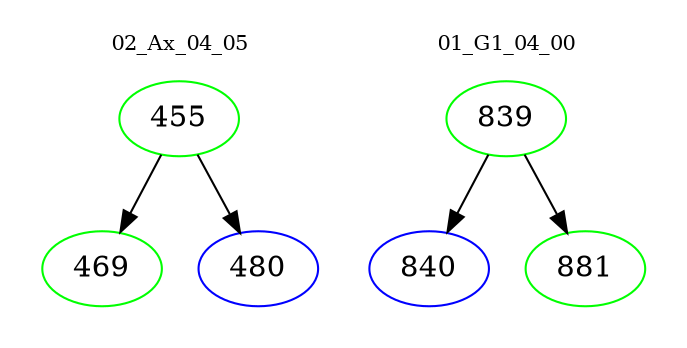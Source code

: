 digraph{
subgraph cluster_0 {
color = white
label = "02_Ax_04_05";
fontsize=10;
T0_455 [label="455", color="green"]
T0_455 -> T0_469 [color="black"]
T0_469 [label="469", color="green"]
T0_455 -> T0_480 [color="black"]
T0_480 [label="480", color="blue"]
}
subgraph cluster_1 {
color = white
label = "01_G1_04_00";
fontsize=10;
T1_839 [label="839", color="green"]
T1_839 -> T1_840 [color="black"]
T1_840 [label="840", color="blue"]
T1_839 -> T1_881 [color="black"]
T1_881 [label="881", color="green"]
}
}
